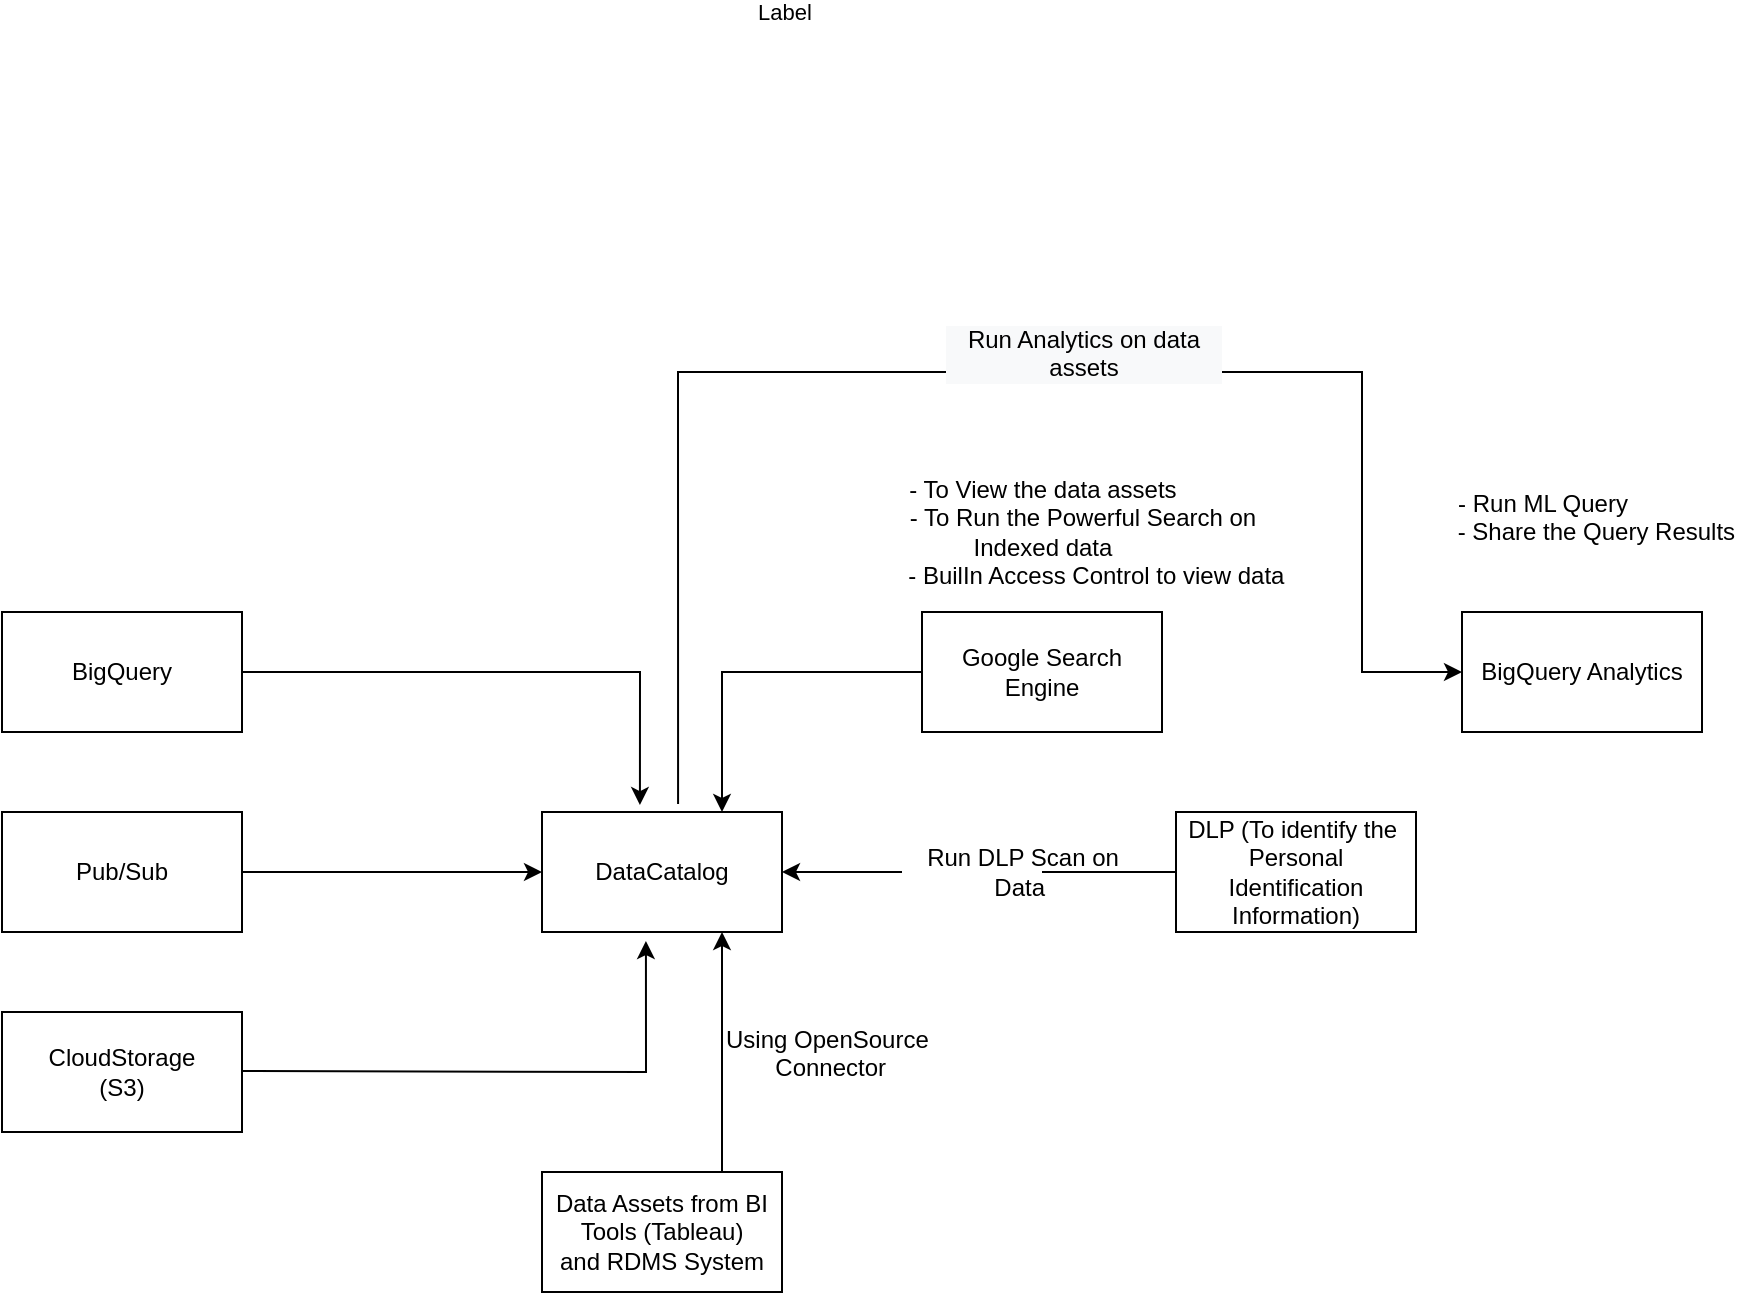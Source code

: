 <mxfile version="20.4.0" type="device"><diagram id="34CO8zQsNFwEVOFSLgsq" name="Page-1"><mxGraphModel dx="946" dy="1815" grid="1" gridSize="10" guides="1" tooltips="1" connect="1" arrows="1" fold="1" page="1" pageScale="1" pageWidth="827" pageHeight="1169" math="0" shadow="0"><root><mxCell id="0"/><mxCell id="1" parent="0"/><mxCell id="ZFONtdnhTz20e_SikPrB-1" value="BigQuery" style="rounded=0;whiteSpace=wrap;html=1;" vertex="1" parent="1"><mxGeometry x="120" y="160" width="120" height="60" as="geometry"/></mxCell><mxCell id="ZFONtdnhTz20e_SikPrB-2" value="Pub/Sub" style="rounded=0;whiteSpace=wrap;html=1;" vertex="1" parent="1"><mxGeometry x="120" y="260" width="120" height="60" as="geometry"/></mxCell><mxCell id="ZFONtdnhTz20e_SikPrB-3" value="CloudStorage&lt;br&gt;(S3)" style="rounded=0;whiteSpace=wrap;html=1;" vertex="1" parent="1"><mxGeometry x="120" y="360" width="120" height="60" as="geometry"/></mxCell><mxCell id="ZFONtdnhTz20e_SikPrB-4" value="DataCatalog" style="rounded=0;whiteSpace=wrap;html=1;" vertex="1" parent="1"><mxGeometry x="390" y="260" width="120" height="60" as="geometry"/></mxCell><mxCell id="ZFONtdnhTz20e_SikPrB-5" value="Data Assets from BI Tools (Tableau)&lt;br&gt;and RDMS System" style="rounded=0;whiteSpace=wrap;html=1;" vertex="1" parent="1"><mxGeometry x="390" y="440" width="120" height="60" as="geometry"/></mxCell><mxCell id="ZFONtdnhTz20e_SikPrB-6" value="DLP (To identify the&amp;nbsp;&lt;br&gt;Personal Identification Information)" style="rounded=0;whiteSpace=wrap;html=1;" vertex="1" parent="1"><mxGeometry x="707" y="260" width="120" height="60" as="geometry"/></mxCell><mxCell id="ZFONtdnhTz20e_SikPrB-7" value="BigQuery Analytics" style="rounded=0;whiteSpace=wrap;html=1;" vertex="1" parent="1"><mxGeometry x="850" y="160" width="120" height="60" as="geometry"/></mxCell><mxCell id="ZFONtdnhTz20e_SikPrB-8" value="- Run ML Query&lt;br&gt;&amp;nbsp; &amp;nbsp; &amp;nbsp; &amp;nbsp; &amp;nbsp; &amp;nbsp; &amp;nbsp; &amp;nbsp; - Share the Query Results&lt;br&gt;&lt;span style=&quot;color: rgba(0, 0, 0, 0); font-family: monospace; font-size: 0px; text-align: start;&quot;&gt;-%3CmxGraphModel%3E%3Croot%3E%3CmxCell%20id%3D%220%22%2F%3E%3CmxCell%20id%3D%221%22%20parent%3D%220%22%2F%3E%3CmxCell%20id%3D%222%22%20value%3D%22DLP%20(To%20identify%20the%26amp%3Bnbsp%3B%26lt%3Bbr%26gt%3BPersonal%20Identification%20Information)%22%20style%3D%22rounded%3D0%3BwhiteSpace%3Dwrap%3Bhtml%3D1%3B%22%20vertex%3D%221%22%20parent%3D%221%22%3E%3CmxGeometry%20x%3D%22640%22%20y%3D%22260%22%20width%3D%22120%22%20height%3D%2260%22%20as%3D%22geometry%22%2F%3E%3C%2FmxCell%3E%3C%2Froot%3E%3C%2FmxGraphModel%3E&lt;/span&gt;" style="text;html=1;resizable=0;autosize=1;align=center;verticalAlign=middle;points=[];fillColor=none;strokeColor=none;rounded=0;" vertex="1" parent="1"><mxGeometry x="780" y="90" width="220" height="60" as="geometry"/></mxCell><mxCell id="ZFONtdnhTz20e_SikPrB-9" value="Google Search Engine" style="rounded=0;whiteSpace=wrap;html=1;" vertex="1" parent="1"><mxGeometry x="580" y="160" width="120" height="60" as="geometry"/></mxCell><mxCell id="ZFONtdnhTz20e_SikPrB-10" value="- To View the data assets&lt;br&gt;&amp;nbsp; &amp;nbsp; &amp;nbsp; &amp;nbsp; &amp;nbsp; &amp;nbsp; - To Run the Powerful Search on&lt;br&gt;Indexed data&lt;br&gt;&amp;nbsp; &amp;nbsp; &amp;nbsp; &amp;nbsp; &amp;nbsp; &amp;nbsp; &amp;nbsp; &amp;nbsp; - BuilIn Access Control to view data" style="text;html=1;resizable=0;autosize=1;align=center;verticalAlign=middle;points=[];fillColor=none;strokeColor=none;rounded=0;" vertex="1" parent="1"><mxGeometry x="510" y="85" width="260" height="70" as="geometry"/></mxCell><mxCell id="ZFONtdnhTz20e_SikPrB-11" value="" style="endArrow=classic;html=1;rounded=0;entryX=0.408;entryY=-0.058;entryDx=0;entryDy=0;entryPerimeter=0;" edge="1" parent="1" target="ZFONtdnhTz20e_SikPrB-4"><mxGeometry width="50" height="50" relative="1" as="geometry"><mxPoint x="240" y="190" as="sourcePoint"/><mxPoint x="290" y="140" as="targetPoint"/><Array as="points"><mxPoint x="439" y="190"/></Array></mxGeometry></mxCell><mxCell id="ZFONtdnhTz20e_SikPrB-12" value="" style="endArrow=classic;html=1;rounded=0;entryX=0;entryY=0.5;entryDx=0;entryDy=0;" edge="1" parent="1" target="ZFONtdnhTz20e_SikPrB-4"><mxGeometry width="50" height="50" relative="1" as="geometry"><mxPoint x="240" y="290" as="sourcePoint"/><mxPoint x="390" y="390" as="targetPoint"/><Array as="points"/></mxGeometry></mxCell><mxCell id="ZFONtdnhTz20e_SikPrB-13" value="" style="endArrow=classic;html=1;rounded=0;entryX=0.433;entryY=1.075;entryDx=0;entryDy=0;entryPerimeter=0;" edge="1" parent="1" target="ZFONtdnhTz20e_SikPrB-4"><mxGeometry width="50" height="50" relative="1" as="geometry"><mxPoint x="240" y="389.5" as="sourcePoint"/><mxPoint x="390" y="389.5" as="targetPoint"/><Array as="points"><mxPoint x="442" y="390"/></Array></mxGeometry></mxCell><mxCell id="ZFONtdnhTz20e_SikPrB-14" value="" style="endArrow=classic;html=1;rounded=0;entryX=0.75;entryY=1;entryDx=0;entryDy=0;" edge="1" parent="1" target="ZFONtdnhTz20e_SikPrB-4"><mxGeometry width="50" height="50" relative="1" as="geometry"><mxPoint x="480" y="440" as="sourcePoint"/><mxPoint x="630" y="440" as="targetPoint"/><Array as="points"/></mxGeometry></mxCell><mxCell id="ZFONtdnhTz20e_SikPrB-15" value="" style="endArrow=classic;html=1;rounded=0;entryX=1;entryY=0.5;entryDx=0;entryDy=0;startArrow=none;" edge="1" parent="1" source="ZFONtdnhTz20e_SikPrB-16" target="ZFONtdnhTz20e_SikPrB-4"><mxGeometry width="50" height="50" relative="1" as="geometry"><mxPoint x="640" y="290" as="sourcePoint"/><mxPoint x="660" y="289.5" as="targetPoint"/><Array as="points"/></mxGeometry></mxCell><mxCell id="ZFONtdnhTz20e_SikPrB-16" value="Run DLP Scan on&lt;br&gt;Data&amp;nbsp;" style="text;html=1;resizable=0;autosize=1;align=center;verticalAlign=middle;points=[];fillColor=none;strokeColor=none;rounded=0;" vertex="1" parent="1"><mxGeometry x="570" y="270" width="120" height="40" as="geometry"/></mxCell><mxCell id="ZFONtdnhTz20e_SikPrB-17" value="" style="endArrow=none;html=1;rounded=0;entryX=0;entryY=0.5;entryDx=0;entryDy=0;" edge="1" parent="1" target="ZFONtdnhTz20e_SikPrB-6"><mxGeometry width="50" height="50" relative="1" as="geometry"><mxPoint x="640" y="290" as="sourcePoint"/><mxPoint x="510" y="290" as="targetPoint"/><Array as="points"/></mxGeometry></mxCell><mxCell id="ZFONtdnhTz20e_SikPrB-18" value="" style="endArrow=classic;html=1;rounded=0;entryX=0.75;entryY=0;entryDx=0;entryDy=0;" edge="1" parent="1" target="ZFONtdnhTz20e_SikPrB-4"><mxGeometry width="50" height="50" relative="1" as="geometry"><mxPoint x="580" y="190" as="sourcePoint"/><mxPoint x="320" y="170" as="targetPoint"/><Array as="points"><mxPoint x="579.5" y="190"/><mxPoint x="480" y="190"/></Array></mxGeometry></mxCell><mxCell id="ZFONtdnhTz20e_SikPrB-19" value="&lt;div style=&quot;text-align: center;&quot;&gt;&lt;span style=&quot;background-color: initial;&quot;&gt;Using OpenSource&amp;nbsp;&lt;/span&gt;&lt;/div&gt;&lt;div style=&quot;text-align: center;&quot;&gt;&lt;span style=&quot;background-color: initial;&quot;&gt;Connector&lt;/span&gt;&lt;/div&gt;" style="text;whiteSpace=wrap;html=1;" vertex="1" parent="1"><mxGeometry x="480" y="360" width="170" height="30" as="geometry"/></mxCell><mxCell id="ZFONtdnhTz20e_SikPrB-21" value="" style="endArrow=classic;html=1;rounded=0;exitX=0.567;exitY=-0.067;exitDx=0;exitDy=0;exitPerimeter=0;entryX=0;entryY=0.5;entryDx=0;entryDy=0;" edge="1" parent="1" source="ZFONtdnhTz20e_SikPrB-4" target="ZFONtdnhTz20e_SikPrB-7"><mxGeometry relative="1" as="geometry"><mxPoint x="430" y="40" as="sourcePoint"/><mxPoint x="800" y="200" as="targetPoint"/><Array as="points"><mxPoint x="458" y="40"/><mxPoint x="800" y="40"/><mxPoint x="800" y="190"/></Array></mxGeometry></mxCell><mxCell id="ZFONtdnhTz20e_SikPrB-22" value="Label" style="edgeLabel;resizable=0;html=1;align=center;verticalAlign=middle;" connectable="0" vertex="1" parent="ZFONtdnhTz20e_SikPrB-21"><mxGeometry relative="1" as="geometry"><mxPoint x="-110" y="-180" as="offset"/></mxGeometry></mxCell><mxCell id="ZFONtdnhTz20e_SikPrB-23" value="&lt;div style=&quot;color: rgb(0, 0, 0); font-family: Helvetica; font-size: 12px; font-style: normal; font-variant-ligatures: normal; font-variant-caps: normal; font-weight: 400; letter-spacing: normal; orphans: 2; text-indent: 0px; text-transform: none; widows: 2; word-spacing: 0px; -webkit-text-stroke-width: 0px; background-color: rgb(248, 249, 250); text-decoration-thickness: initial; text-decoration-style: initial; text-decoration-color: initial; text-align: center;&quot;&gt;Run Analytics on data assets&lt;/div&gt;" style="text;whiteSpace=wrap;html=1;" vertex="1" parent="1"><mxGeometry x="590" y="10" width="140" height="50" as="geometry"/></mxCell></root></mxGraphModel></diagram></mxfile>